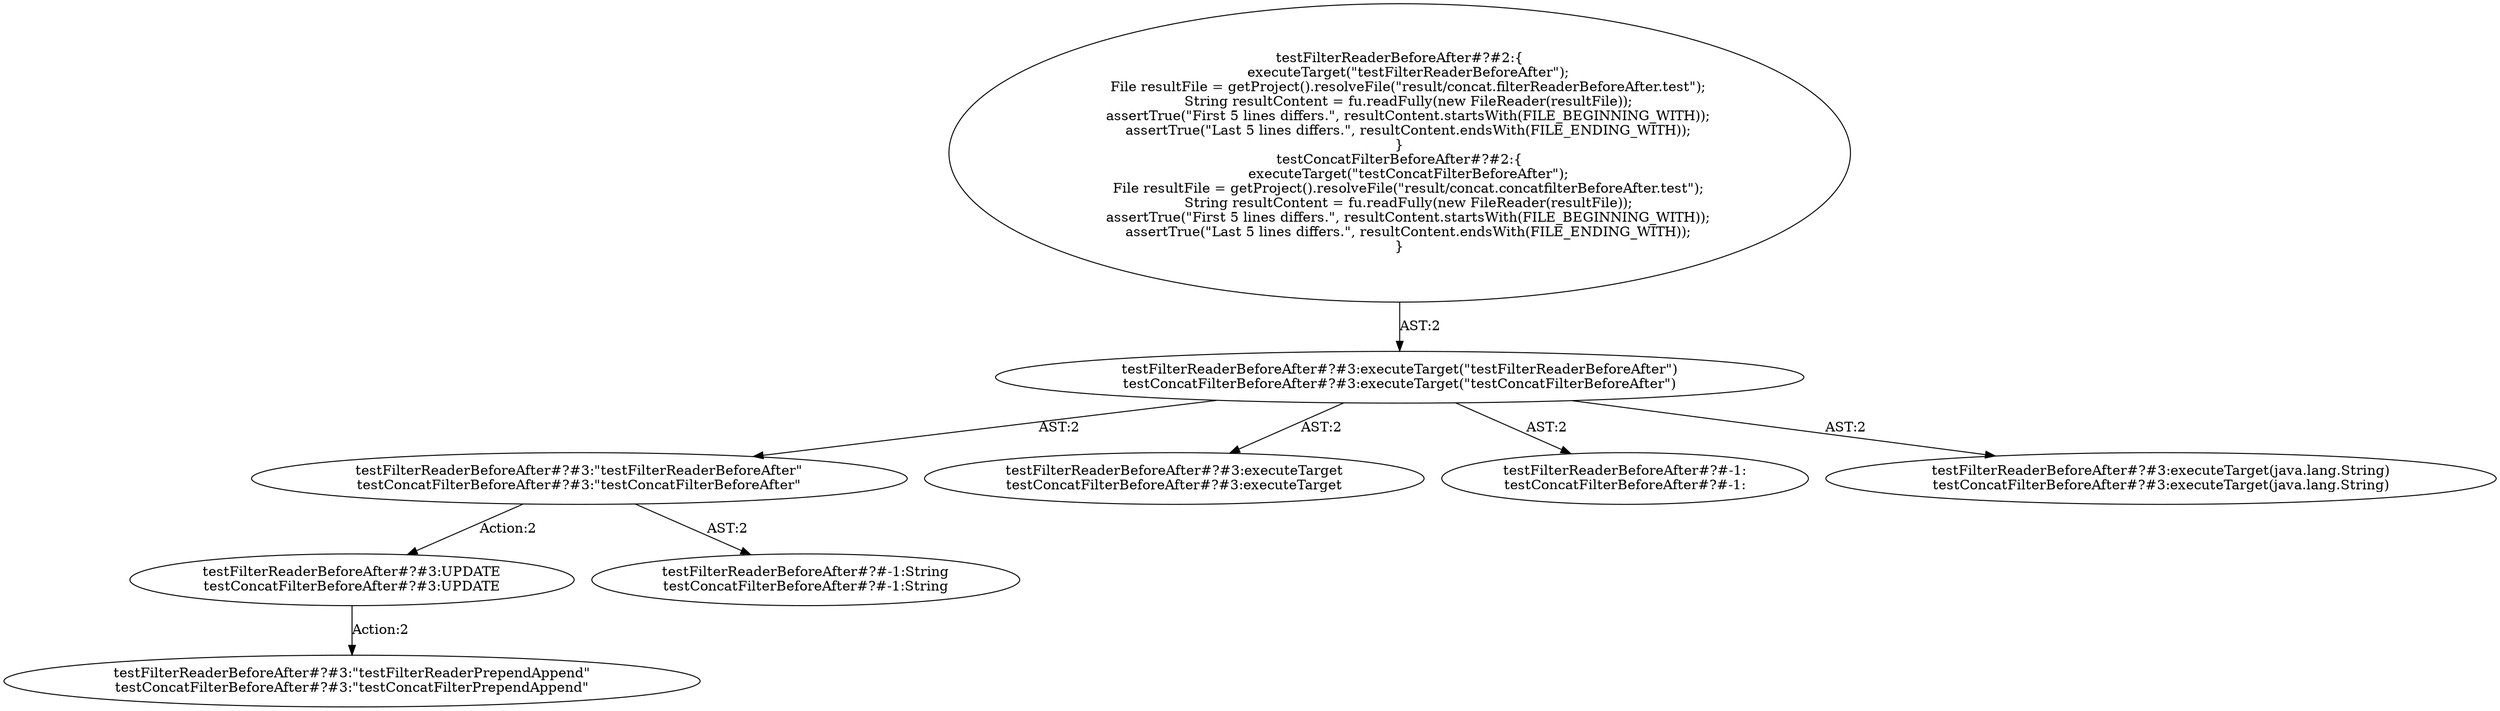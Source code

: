 digraph "Pattern" {
0 [label="testFilterReaderBeforeAfter#?#3:UPDATE
testConcatFilterBeforeAfter#?#3:UPDATE" shape=ellipse]
1 [label="testFilterReaderBeforeAfter#?#3:\"testFilterReaderBeforeAfter\"
testConcatFilterBeforeAfter#?#3:\"testConcatFilterBeforeAfter\"" shape=ellipse]
2 [label="testFilterReaderBeforeAfter#?#3:executeTarget(\"testFilterReaderBeforeAfter\")
testConcatFilterBeforeAfter#?#3:executeTarget(\"testConcatFilterBeforeAfter\")" shape=ellipse]
3 [label="testFilterReaderBeforeAfter#?#2:\{
    executeTarget(\"testFilterReaderBeforeAfter\");
    File resultFile = getProject().resolveFile(\"result/concat.filterReaderBeforeAfter.test\");
    String resultContent = fu.readFully(new FileReader(resultFile));
    assertTrue(\"First 5 lines differs.\", resultContent.startsWith(FILE_BEGINNING_WITH));
    assertTrue(\"Last 5 lines differs.\", resultContent.endsWith(FILE_ENDING_WITH));
\}
testConcatFilterBeforeAfter#?#2:\{
    executeTarget(\"testConcatFilterBeforeAfter\");
    File resultFile = getProject().resolveFile(\"result/concat.concatfilterBeforeAfter.test\");
    String resultContent = fu.readFully(new FileReader(resultFile));
    assertTrue(\"First 5 lines differs.\", resultContent.startsWith(FILE_BEGINNING_WITH));
    assertTrue(\"Last 5 lines differs.\", resultContent.endsWith(FILE_ENDING_WITH));
\}" shape=ellipse]
4 [label="testFilterReaderBeforeAfter#?#3:executeTarget
testConcatFilterBeforeAfter#?#3:executeTarget" shape=ellipse]
5 [label="testFilterReaderBeforeAfter#?#-1:
testConcatFilterBeforeAfter#?#-1:" shape=ellipse]
6 [label="testFilterReaderBeforeAfter#?#3:executeTarget(java.lang.String)
testConcatFilterBeforeAfter#?#3:executeTarget(java.lang.String)" shape=ellipse]
7 [label="testFilterReaderBeforeAfter#?#-1:String
testConcatFilterBeforeAfter#?#-1:String" shape=ellipse]
8 [label="testFilterReaderBeforeAfter#?#3:\"testFilterReaderPrependAppend\"
testConcatFilterBeforeAfter#?#3:\"testConcatFilterPrependAppend\"" shape=ellipse]
0 -> 8 [label="Action:2"];
1 -> 0 [label="Action:2"];
1 -> 7 [label="AST:2"];
2 -> 1 [label="AST:2"];
2 -> 4 [label="AST:2"];
2 -> 5 [label="AST:2"];
2 -> 6 [label="AST:2"];
3 -> 2 [label="AST:2"];
}